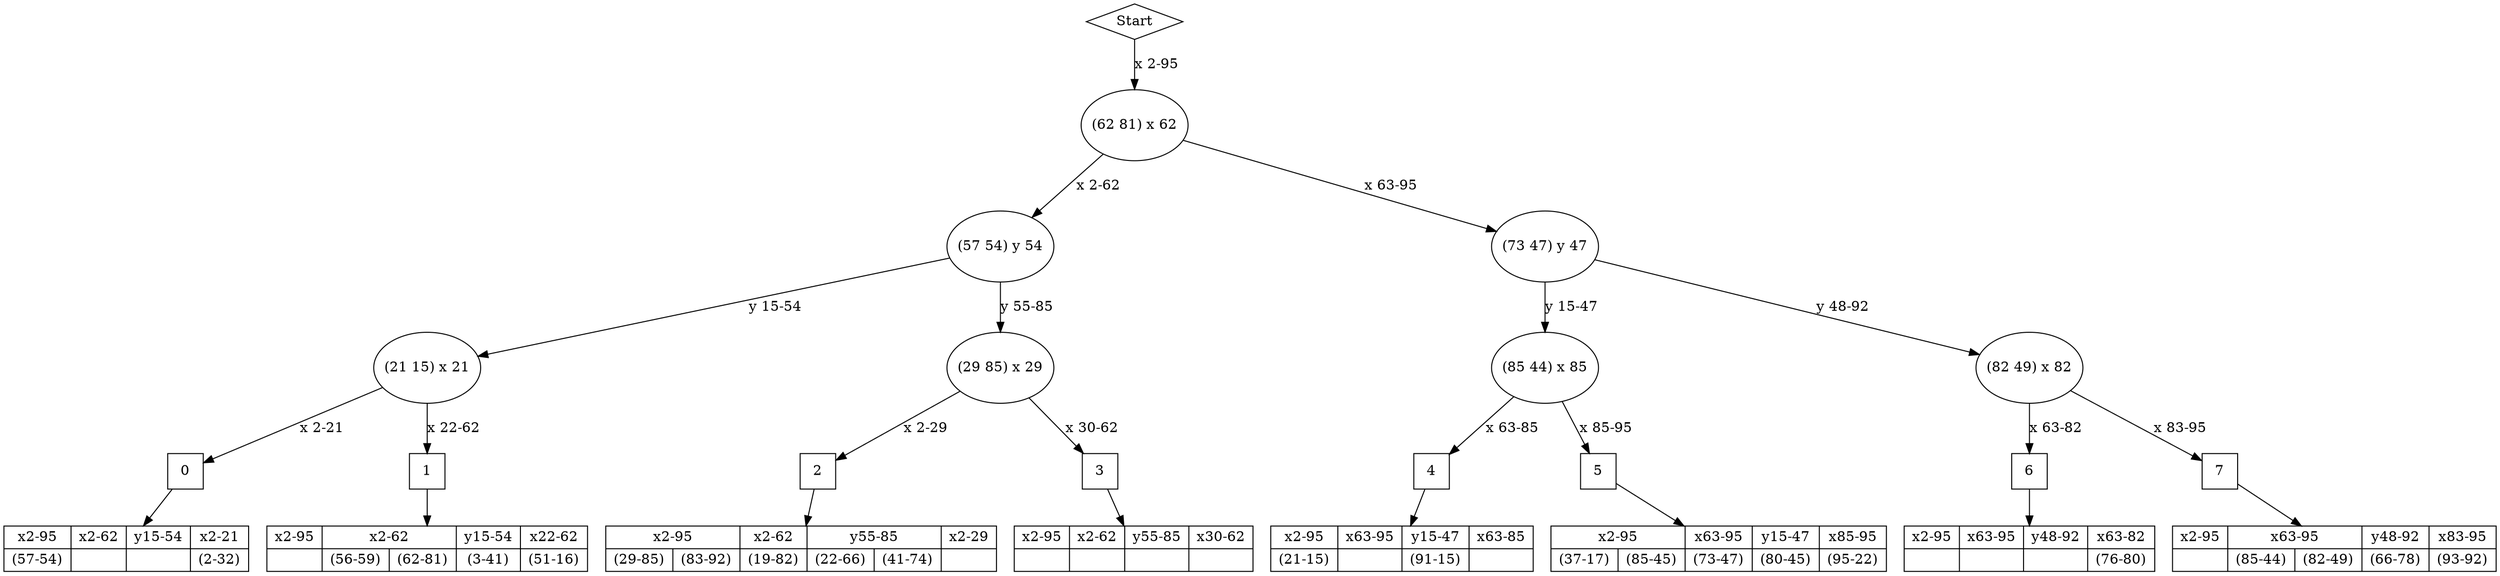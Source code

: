 digraph graphname{
ratio="fill";margin=0;
Node0 [shape=diamond label="Start"]
Node0 -> Node1 [label="x 2-95"]
Node1 [width=1 height=1 label ="(62 81) x 62"]
Node1 -> Node2 [label="x 2-62"]
Node2 [width=1 height=1 label ="(57 54) y 54"]
Node2 -> Node3 [label="y 15-54"]
Node3 [width=1 height=1 label ="(21 15) x 21"]
Node3 -> Node4 [label="x 2-21"]
Node4 [shape=rectangle width=0.5 height=0.5 label="0"]
struct17 [shape=record label=" {x2-95|{ (57-54)}}|{x2-62|{}}|{y15-54|{}}|{x2-21|{ (2-32)}}"]
Node4 -> struct17
Node3 -> Node5 [label="x 22-62"]
Node5 [shape=rectangle width=0.5 height=0.5 label="1"]
struct21 [shape=record label=" {x2-95|{}}|{x2-62|{ (56-59)|(62-81)}}|{y15-54|{ (3-41)}}|{x22-62|{ (51-16)}}"]
Node5 -> struct21
Node2 -> Node6 [label="y 55-85"]
Node6 [width=1 height=1 label ="(29 85) x 29"]
Node6 -> Node7 [label="x 2-29"]
Node7 [shape=rectangle width=0.5 height=0.5 label="2"]
struct29 [shape=record label=" {x2-95|{ (29-85)|(83-92)}}|{x2-62|{ (19-82)}}|{y55-85|{ (22-66)|(41-74)}}|{x2-29|{}}"]
Node7 -> struct29
Node6 -> Node8 [label="x 30-62"]
Node8 [shape=rectangle width=0.5 height=0.5 label="3"]
struct33 [shape=record label=" {x2-95|{}}|{x2-62|{}}|{y55-85|{}}|{x30-62|{}}"]
Node8 -> struct33
Node1 -> Node9 [label="x 63-95"]
Node9 [width=1 height=1 label ="(73 47) y 47"]
Node9 -> Node10 [label="y 15-47"]
Node10 [width=1 height=1 label ="(85 44) x 85"]
Node10 -> Node11 [label="x 63-85"]
Node11 [shape=rectangle width=0.5 height=0.5 label="4"]
struct45 [shape=record label=" {x2-95|{ (21-15)}}|{x63-95|{}}|{y15-47|{ (91-15)}}|{x63-85|{}}"]
Node11 -> struct45
Node10 -> Node12 [label="x 85-95"]
Node12 [shape=rectangle width=0.5 height=0.5 label="5"]
struct49 [shape=record label=" {x2-95|{ (37-17)|(85-45)}}|{x63-95|{ (73-47)}}|{y15-47|{ (80-45)}}|{x85-95|{ (95-22)}}"]
Node12 -> struct49
Node9 -> Node13 [label="y 48-92"]
Node13 [width=1 height=1 label ="(82 49) x 82"]
Node13 -> Node14 [label="x 63-82"]
Node14 [shape=rectangle width=0.5 height=0.5 label="6"]
struct57 [shape=record label=" {x2-95|{}}|{x63-95|{}}|{y48-92|{}}|{x63-82|{ (76-80)}}"]
Node14 -> struct57
Node13 -> Node15 [label="x 83-95"]
Node15 [shape=rectangle width=0.5 height=0.5 label="7"]
struct61 [shape=record label=" {x2-95|{}}|{x63-95|{ (85-44)|(82-49)}}|{y48-92|{ (66-78)}}|{x83-95|{ (93-92)}}"]
Node15 -> struct61
}
